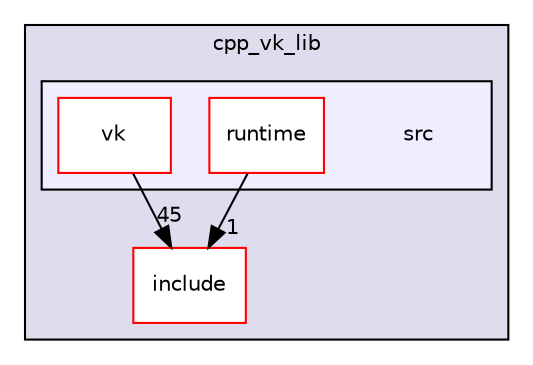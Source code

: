 digraph "src" {
  compound=true
  node [ fontsize="10", fontname="Helvetica"];
  edge [ labelfontsize="10", labelfontname="Helvetica"];
  subgraph clusterdir_4470ddd6e717f230cc39b1c2bb983dff {
    graph [ bgcolor="#ddddee", pencolor="black", label="cpp_vk_lib" fontname="Helvetica", fontsize="10", URL="dir_4470ddd6e717f230cc39b1c2bb983dff.html"]
  dir_9986c02ba0b5b8de78617cb7a0436aeb [shape=box label="include" fillcolor="white" style="filled" color="red" URL="dir_9986c02ba0b5b8de78617cb7a0436aeb.html"];
  subgraph clusterdir_7e5359c7c9ec77ad66139a0522c7840c {
    graph [ bgcolor="#eeeeff", pencolor="black", label="" URL="dir_7e5359c7c9ec77ad66139a0522c7840c.html"];
    dir_7e5359c7c9ec77ad66139a0522c7840c [shape=plaintext label="src"];
  dir_85b65f714b626ac1b10314433483b941 [shape=box label="runtime" fillcolor="white" style="filled" color="red" URL="dir_85b65f714b626ac1b10314433483b941.html"];
  dir_34132a22d9969f1967496e9ca1a331bb [shape=box label="vk" fillcolor="white" style="filled" color="red" URL="dir_34132a22d9969f1967496e9ca1a331bb.html"];
  }
  }
  dir_34132a22d9969f1967496e9ca1a331bb->dir_9986c02ba0b5b8de78617cb7a0436aeb [headlabel="45", labeldistance=1.5 headhref="dir_000007_000001.html"];
  dir_85b65f714b626ac1b10314433483b941->dir_9986c02ba0b5b8de78617cb7a0436aeb [headlabel="1", labeldistance=1.5 headhref="dir_000025_000001.html"];
}
